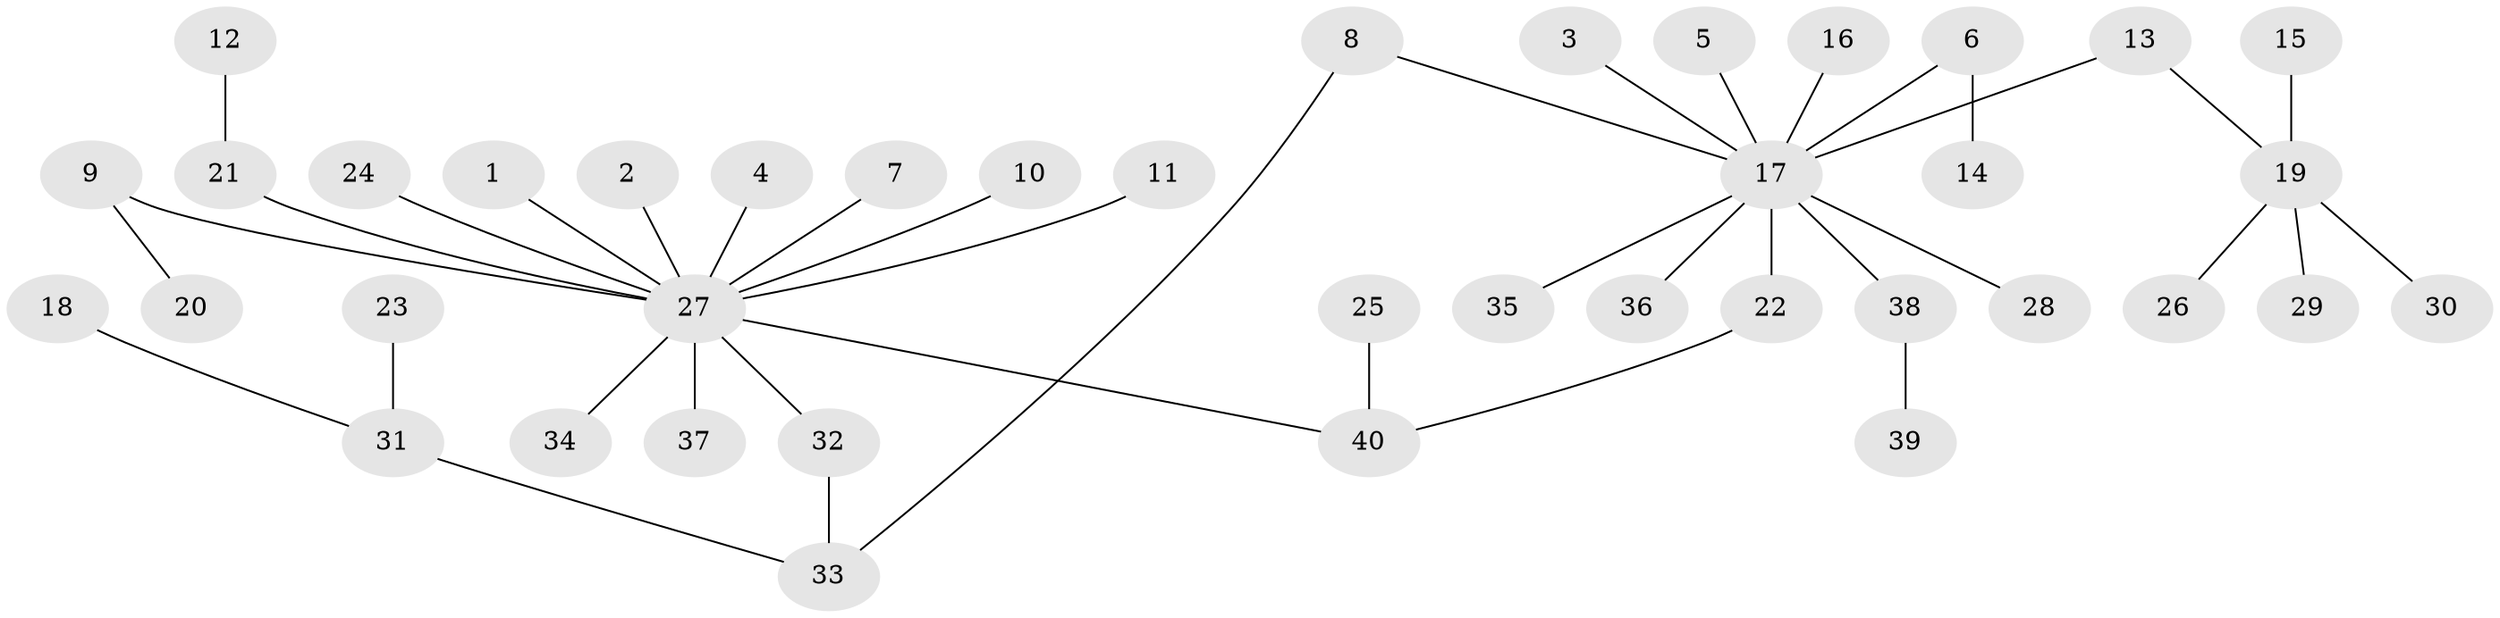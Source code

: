 // original degree distribution, {4: 0.075, 14: 0.0125, 6: 0.0125, 15: 0.0125, 2: 0.1, 5: 0.025, 7: 0.0125, 1: 0.7, 3: 0.05}
// Generated by graph-tools (version 1.1) at 2025/01/03/09/25 03:01:46]
// undirected, 40 vertices, 40 edges
graph export_dot {
graph [start="1"]
  node [color=gray90,style=filled];
  1;
  2;
  3;
  4;
  5;
  6;
  7;
  8;
  9;
  10;
  11;
  12;
  13;
  14;
  15;
  16;
  17;
  18;
  19;
  20;
  21;
  22;
  23;
  24;
  25;
  26;
  27;
  28;
  29;
  30;
  31;
  32;
  33;
  34;
  35;
  36;
  37;
  38;
  39;
  40;
  1 -- 27 [weight=1.0];
  2 -- 27 [weight=1.0];
  3 -- 17 [weight=1.0];
  4 -- 27 [weight=1.0];
  5 -- 17 [weight=1.0];
  6 -- 14 [weight=1.0];
  6 -- 17 [weight=1.0];
  7 -- 27 [weight=1.0];
  8 -- 17 [weight=1.0];
  8 -- 33 [weight=1.0];
  9 -- 20 [weight=1.0];
  9 -- 27 [weight=1.0];
  10 -- 27 [weight=1.0];
  11 -- 27 [weight=1.0];
  12 -- 21 [weight=1.0];
  13 -- 17 [weight=1.0];
  13 -- 19 [weight=1.0];
  15 -- 19 [weight=1.0];
  16 -- 17 [weight=1.0];
  17 -- 22 [weight=1.0];
  17 -- 28 [weight=1.0];
  17 -- 35 [weight=1.0];
  17 -- 36 [weight=1.0];
  17 -- 38 [weight=1.0];
  18 -- 31 [weight=1.0];
  19 -- 26 [weight=1.0];
  19 -- 29 [weight=1.0];
  19 -- 30 [weight=1.0];
  21 -- 27 [weight=1.0];
  22 -- 40 [weight=1.0];
  23 -- 31 [weight=1.0];
  24 -- 27 [weight=1.0];
  25 -- 40 [weight=1.0];
  27 -- 32 [weight=1.0];
  27 -- 34 [weight=1.0];
  27 -- 37 [weight=1.0];
  27 -- 40 [weight=1.0];
  31 -- 33 [weight=1.0];
  32 -- 33 [weight=1.0];
  38 -- 39 [weight=1.0];
}
